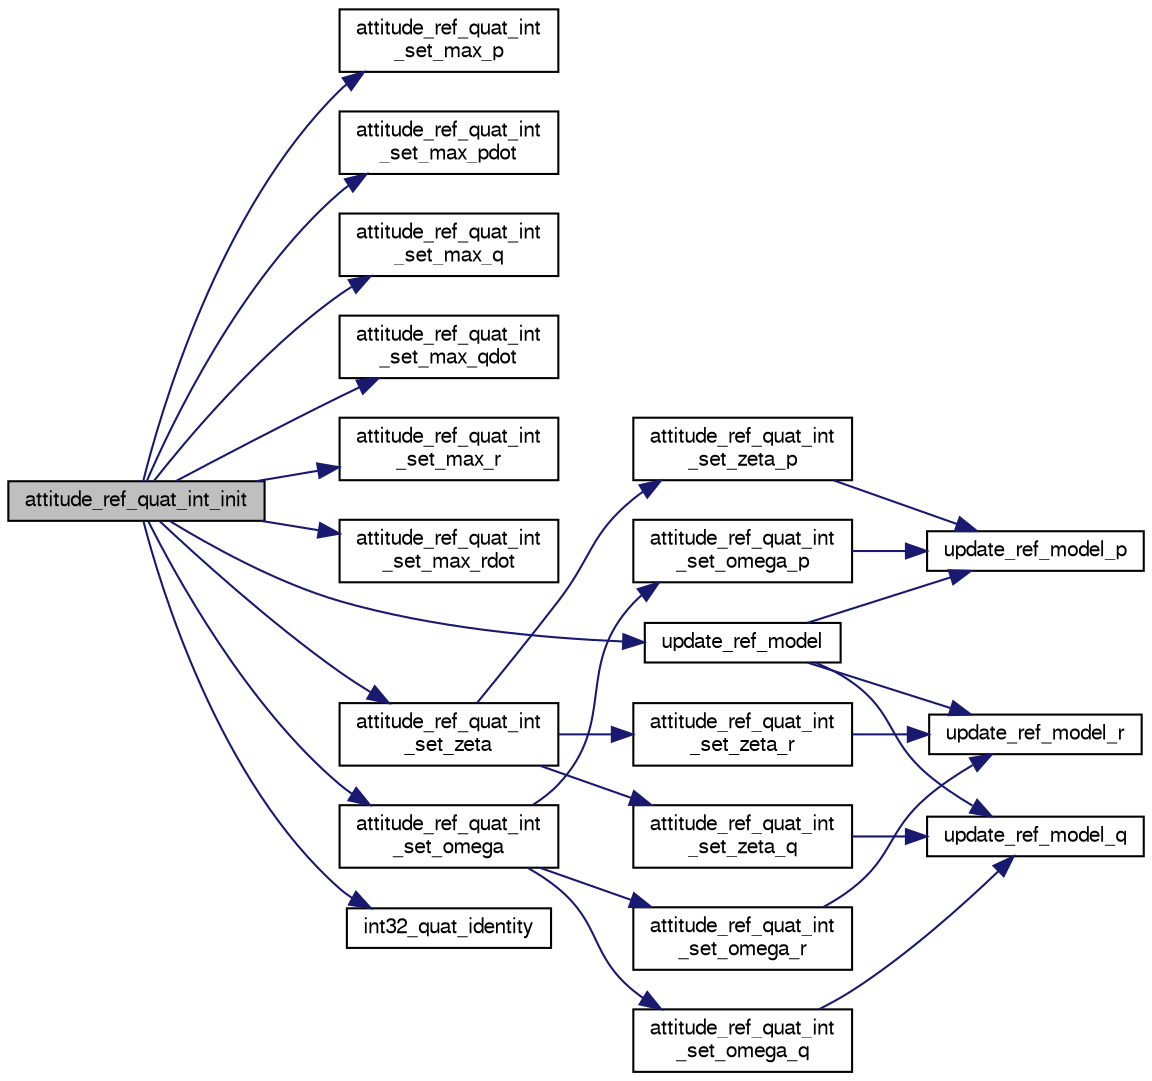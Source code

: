 digraph "attitude_ref_quat_int_init"
{
  edge [fontname="FreeSans",fontsize="10",labelfontname="FreeSans",labelfontsize="10"];
  node [fontname="FreeSans",fontsize="10",shape=record];
  rankdir="LR";
  Node1 [label="attitude_ref_quat_int_init",height=0.2,width=0.4,color="black", fillcolor="grey75", style="filled", fontcolor="black"];
  Node1 -> Node2 [color="midnightblue",fontsize="10",style="solid",fontname="FreeSans"];
  Node2 [label="attitude_ref_quat_int\l_set_max_p",height=0.2,width=0.4,color="black", fillcolor="white", style="filled",URL="$stabilization__attitude__ref__quat__int_8c.html#af9101a0dcd8fd3223114ad1734939c29"];
  Node1 -> Node3 [color="midnightblue",fontsize="10",style="solid",fontname="FreeSans"];
  Node3 [label="attitude_ref_quat_int\l_set_max_pdot",height=0.2,width=0.4,color="black", fillcolor="white", style="filled",URL="$stabilization__attitude__ref__quat__int_8c.html#ac63087e767f20e8f8e12bbb43a5dcd63"];
  Node1 -> Node4 [color="midnightblue",fontsize="10",style="solid",fontname="FreeSans"];
  Node4 [label="attitude_ref_quat_int\l_set_max_q",height=0.2,width=0.4,color="black", fillcolor="white", style="filled",URL="$stabilization__attitude__ref__quat__int_8c.html#ae9d70636dd5c6db89383089a6bfbc62f"];
  Node1 -> Node5 [color="midnightblue",fontsize="10",style="solid",fontname="FreeSans"];
  Node5 [label="attitude_ref_quat_int\l_set_max_qdot",height=0.2,width=0.4,color="black", fillcolor="white", style="filled",URL="$stabilization__attitude__ref__quat__int_8c.html#aa526e82e1dd12e25592d4a1dabf3df0e"];
  Node1 -> Node6 [color="midnightblue",fontsize="10",style="solid",fontname="FreeSans"];
  Node6 [label="attitude_ref_quat_int\l_set_max_r",height=0.2,width=0.4,color="black", fillcolor="white", style="filled",URL="$stabilization__attitude__ref__quat__int_8c.html#a795660682006f1de4578ab9f1ecd2c98"];
  Node1 -> Node7 [color="midnightblue",fontsize="10",style="solid",fontname="FreeSans"];
  Node7 [label="attitude_ref_quat_int\l_set_max_rdot",height=0.2,width=0.4,color="black", fillcolor="white", style="filled",URL="$stabilization__attitude__ref__quat__int_8c.html#a677908c0facae1f128acfa7debc28a92"];
  Node1 -> Node8 [color="midnightblue",fontsize="10",style="solid",fontname="FreeSans"];
  Node8 [label="attitude_ref_quat_int\l_set_omega",height=0.2,width=0.4,color="black", fillcolor="white", style="filled",URL="$stabilization__attitude__ref__quat__int_8c.html#a9ffbc82d672291b5778307b01010d1f0"];
  Node8 -> Node9 [color="midnightblue",fontsize="10",style="solid",fontname="FreeSans"];
  Node9 [label="attitude_ref_quat_int\l_set_omega_p",height=0.2,width=0.4,color="black", fillcolor="white", style="filled",URL="$stabilization__attitude__ref__quat__int_8c.html#aad3ceb824cfaf2e86ca52268af9d4774"];
  Node9 -> Node10 [color="midnightblue",fontsize="10",style="solid",fontname="FreeSans"];
  Node10 [label="update_ref_model_p",height=0.2,width=0.4,color="black", fillcolor="white", style="filled",URL="$stabilization__attitude__ref__quat__int_8c.html#a096c00deb25b569b3f9959e3c5fb27ae"];
  Node8 -> Node11 [color="midnightblue",fontsize="10",style="solid",fontname="FreeSans"];
  Node11 [label="attitude_ref_quat_int\l_set_omega_q",height=0.2,width=0.4,color="black", fillcolor="white", style="filled",URL="$stabilization__attitude__ref__quat__int_8c.html#aa8aeb3d2f2dc12fd1297dda5b7ca83d9"];
  Node11 -> Node12 [color="midnightblue",fontsize="10",style="solid",fontname="FreeSans"];
  Node12 [label="update_ref_model_q",height=0.2,width=0.4,color="black", fillcolor="white", style="filled",URL="$stabilization__attitude__ref__quat__int_8c.html#af97dcdb2c66f8d1d6f92473ff835fa9d"];
  Node8 -> Node13 [color="midnightblue",fontsize="10",style="solid",fontname="FreeSans"];
  Node13 [label="attitude_ref_quat_int\l_set_omega_r",height=0.2,width=0.4,color="black", fillcolor="white", style="filled",URL="$stabilization__attitude__ref__quat__int_8c.html#a8df584dca8e9daf9eabf8d462105e064"];
  Node13 -> Node14 [color="midnightblue",fontsize="10",style="solid",fontname="FreeSans"];
  Node14 [label="update_ref_model_r",height=0.2,width=0.4,color="black", fillcolor="white", style="filled",URL="$stabilization__attitude__ref__quat__int_8c.html#a78b0de6ab6fa6b9d6aa208d8365449d6"];
  Node1 -> Node15 [color="midnightblue",fontsize="10",style="solid",fontname="FreeSans"];
  Node15 [label="attitude_ref_quat_int\l_set_zeta",height=0.2,width=0.4,color="black", fillcolor="white", style="filled",URL="$stabilization__attitude__ref__quat__int_8c.html#a956440bfffc58d489aee036160a1d40e"];
  Node15 -> Node16 [color="midnightblue",fontsize="10",style="solid",fontname="FreeSans"];
  Node16 [label="attitude_ref_quat_int\l_set_zeta_p",height=0.2,width=0.4,color="black", fillcolor="white", style="filled",URL="$stabilization__attitude__ref__quat__int_8c.html#ac83375d5a340cc057ac1676ab343072f"];
  Node16 -> Node10 [color="midnightblue",fontsize="10",style="solid",fontname="FreeSans"];
  Node15 -> Node17 [color="midnightblue",fontsize="10",style="solid",fontname="FreeSans"];
  Node17 [label="attitude_ref_quat_int\l_set_zeta_q",height=0.2,width=0.4,color="black", fillcolor="white", style="filled",URL="$stabilization__attitude__ref__quat__int_8c.html#a9b60788f9066e912599fb2459289dfe4"];
  Node17 -> Node12 [color="midnightblue",fontsize="10",style="solid",fontname="FreeSans"];
  Node15 -> Node18 [color="midnightblue",fontsize="10",style="solid",fontname="FreeSans"];
  Node18 [label="attitude_ref_quat_int\l_set_zeta_r",height=0.2,width=0.4,color="black", fillcolor="white", style="filled",URL="$stabilization__attitude__ref__quat__int_8c.html#a6e006eef843ed6542b195d97de9aefaf"];
  Node18 -> Node14 [color="midnightblue",fontsize="10",style="solid",fontname="FreeSans"];
  Node1 -> Node19 [color="midnightblue",fontsize="10",style="solid",fontname="FreeSans"];
  Node19 [label="int32_quat_identity",height=0.2,width=0.4,color="black", fillcolor="white", style="filled",URL="$group__math__algebra__int.html#ga698f3fc474f66517868238f6f6b08fca",tooltip="initialises a quaternion to identity "];
  Node1 -> Node20 [color="midnightblue",fontsize="10",style="solid",fontname="FreeSans"];
  Node20 [label="update_ref_model",height=0.2,width=0.4,color="black", fillcolor="white", style="filled",URL="$stabilization__attitude__ref__quat__int_8c.html#a6bedc159cb8a8c40bc1ea0b3a5c7af06"];
  Node20 -> Node10 [color="midnightblue",fontsize="10",style="solid",fontname="FreeSans"];
  Node20 -> Node12 [color="midnightblue",fontsize="10",style="solid",fontname="FreeSans"];
  Node20 -> Node14 [color="midnightblue",fontsize="10",style="solid",fontname="FreeSans"];
}

